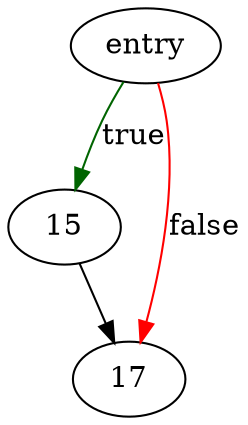 digraph "rev_strcmp_extension" {
	// Node definitions.
	2 [label=entry];
	15;
	17;

	// Edge definitions.
	2 -> 15 [
		color=darkgreen
		label=true
	];
	2 -> 17 [
		color=red
		label=false
	];
	15 -> 17;
}
